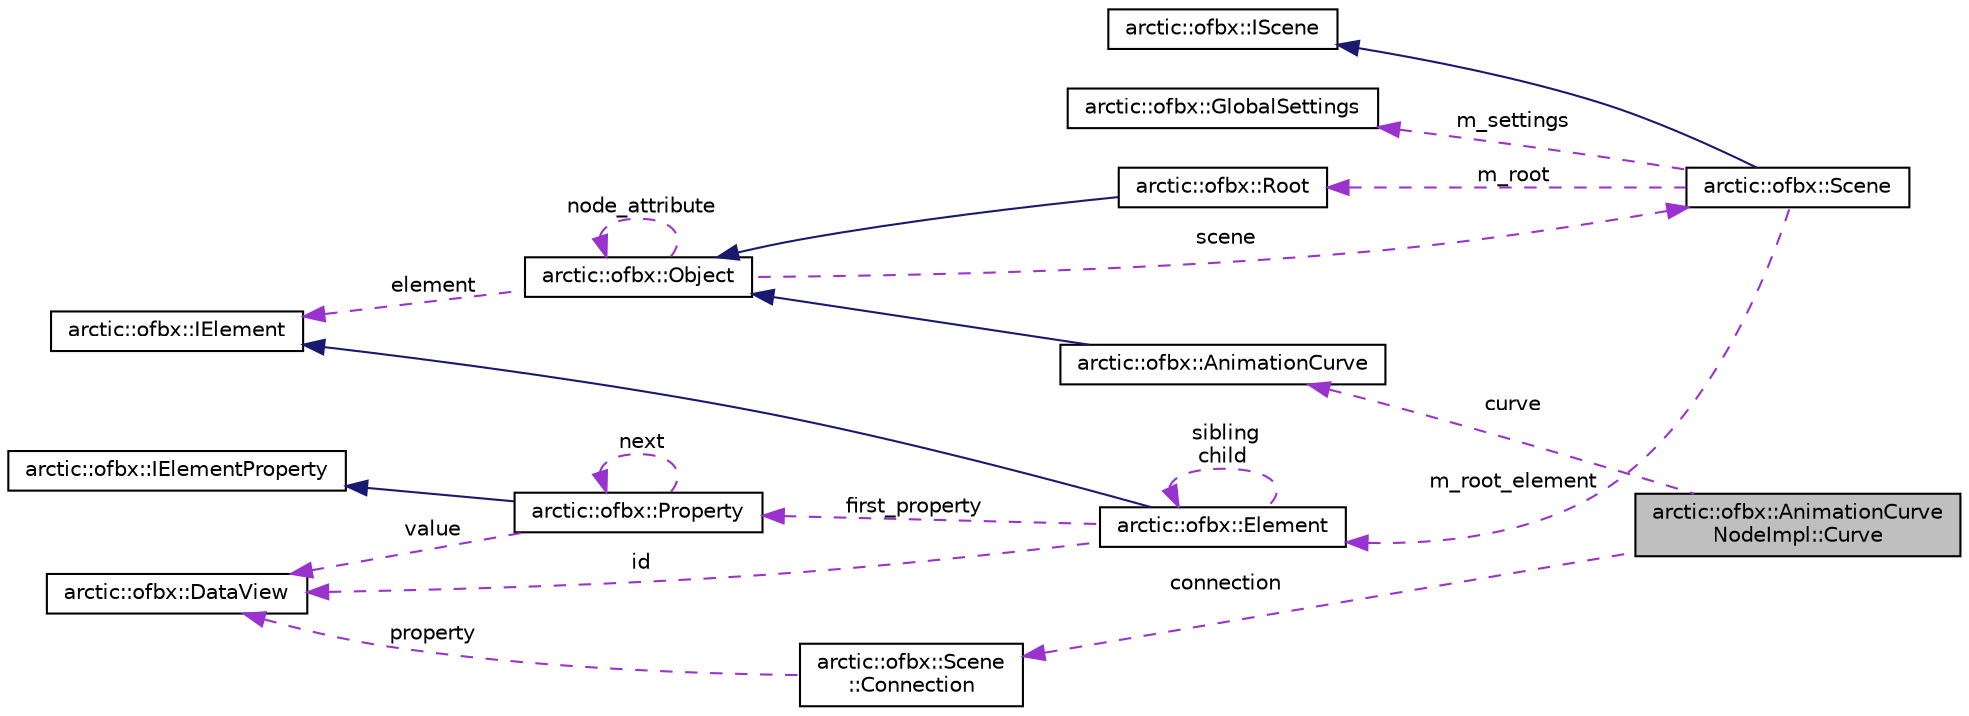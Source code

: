 digraph "arctic::ofbx::AnimationCurveNodeImpl::Curve"
{
 // LATEX_PDF_SIZE
  edge [fontname="Helvetica",fontsize="10",labelfontname="Helvetica",labelfontsize="10"];
  node [fontname="Helvetica",fontsize="10",shape=record];
  rankdir="LR";
  Node1 [label="arctic::ofbx::AnimationCurve\lNodeImpl::Curve",height=0.2,width=0.4,color="black", fillcolor="grey75", style="filled", fontcolor="black",tooltip=" "];
  Node2 -> Node1 [dir="back",color="darkorchid3",fontsize="10",style="dashed",label=" curve" ,fontname="Helvetica"];
  Node2 [label="arctic::ofbx::AnimationCurve",height=0.2,width=0.4,color="black", fillcolor="white", style="filled",URL="$structarctic_1_1ofbx_1_1_animation_curve.html",tooltip=" "];
  Node3 -> Node2 [dir="back",color="midnightblue",fontsize="10",style="solid",fontname="Helvetica"];
  Node3 [label="arctic::ofbx::Object",height=0.2,width=0.4,color="black", fillcolor="white", style="filled",URL="$structarctic_1_1ofbx_1_1_object.html",tooltip=" "];
  Node4 -> Node3 [dir="back",color="darkorchid3",fontsize="10",style="dashed",label=" scene" ,fontname="Helvetica"];
  Node4 [label="arctic::ofbx::Scene",height=0.2,width=0.4,color="black", fillcolor="white", style="filled",URL="$structarctic_1_1ofbx_1_1_scene.html",tooltip=" "];
  Node5 -> Node4 [dir="back",color="midnightblue",fontsize="10",style="solid",fontname="Helvetica"];
  Node5 [label="arctic::ofbx::IScene",height=0.2,width=0.4,color="black", fillcolor="white", style="filled",URL="$structarctic_1_1ofbx_1_1_i_scene.html",tooltip=" "];
  Node6 -> Node4 [dir="back",color="darkorchid3",fontsize="10",style="dashed",label=" m_root" ,fontname="Helvetica"];
  Node6 [label="arctic::ofbx::Root",height=0.2,width=0.4,color="black", fillcolor="white", style="filled",URL="$structarctic_1_1ofbx_1_1_root.html",tooltip=" "];
  Node3 -> Node6 [dir="back",color="midnightblue",fontsize="10",style="solid",fontname="Helvetica"];
  Node7 -> Node4 [dir="back",color="darkorchid3",fontsize="10",style="dashed",label=" m_settings" ,fontname="Helvetica"];
  Node7 [label="arctic::ofbx::GlobalSettings",height=0.2,width=0.4,color="black", fillcolor="white", style="filled",URL="$structarctic_1_1ofbx_1_1_global_settings.html",tooltip=" "];
  Node8 -> Node4 [dir="back",color="darkorchid3",fontsize="10",style="dashed",label=" m_root_element" ,fontname="Helvetica"];
  Node8 [label="arctic::ofbx::Element",height=0.2,width=0.4,color="black", fillcolor="white", style="filled",URL="$structarctic_1_1ofbx_1_1_element.html",tooltip=" "];
  Node9 -> Node8 [dir="back",color="midnightblue",fontsize="10",style="solid",fontname="Helvetica"];
  Node9 [label="arctic::ofbx::IElement",height=0.2,width=0.4,color="black", fillcolor="white", style="filled",URL="$structarctic_1_1ofbx_1_1_i_element.html",tooltip=" "];
  Node10 -> Node8 [dir="back",color="darkorchid3",fontsize="10",style="dashed",label=" first_property" ,fontname="Helvetica"];
  Node10 [label="arctic::ofbx::Property",height=0.2,width=0.4,color="black", fillcolor="white", style="filled",URL="$structarctic_1_1ofbx_1_1_property.html",tooltip=" "];
  Node11 -> Node10 [dir="back",color="midnightblue",fontsize="10",style="solid",fontname="Helvetica"];
  Node11 [label="arctic::ofbx::IElementProperty",height=0.2,width=0.4,color="black", fillcolor="white", style="filled",URL="$structarctic_1_1ofbx_1_1_i_element_property.html",tooltip=" "];
  Node10 -> Node10 [dir="back",color="darkorchid3",fontsize="10",style="dashed",label=" next" ,fontname="Helvetica"];
  Node12 -> Node10 [dir="back",color="darkorchid3",fontsize="10",style="dashed",label=" value" ,fontname="Helvetica"];
  Node12 [label="arctic::ofbx::DataView",height=0.2,width=0.4,color="black", fillcolor="white", style="filled",URL="$structarctic_1_1ofbx_1_1_data_view.html",tooltip=" "];
  Node8 -> Node8 [dir="back",color="darkorchid3",fontsize="10",style="dashed",label=" sibling\nchild" ,fontname="Helvetica"];
  Node12 -> Node8 [dir="back",color="darkorchid3",fontsize="10",style="dashed",label=" id" ,fontname="Helvetica"];
  Node3 -> Node3 [dir="back",color="darkorchid3",fontsize="10",style="dashed",label=" node_attribute" ,fontname="Helvetica"];
  Node9 -> Node3 [dir="back",color="darkorchid3",fontsize="10",style="dashed",label=" element" ,fontname="Helvetica"];
  Node13 -> Node1 [dir="back",color="darkorchid3",fontsize="10",style="dashed",label=" connection" ,fontname="Helvetica"];
  Node13 [label="arctic::ofbx::Scene\l::Connection",height=0.2,width=0.4,color="black", fillcolor="white", style="filled",URL="$structarctic_1_1ofbx_1_1_scene_1_1_connection.html",tooltip=" "];
  Node12 -> Node13 [dir="back",color="darkorchid3",fontsize="10",style="dashed",label=" property" ,fontname="Helvetica"];
}
